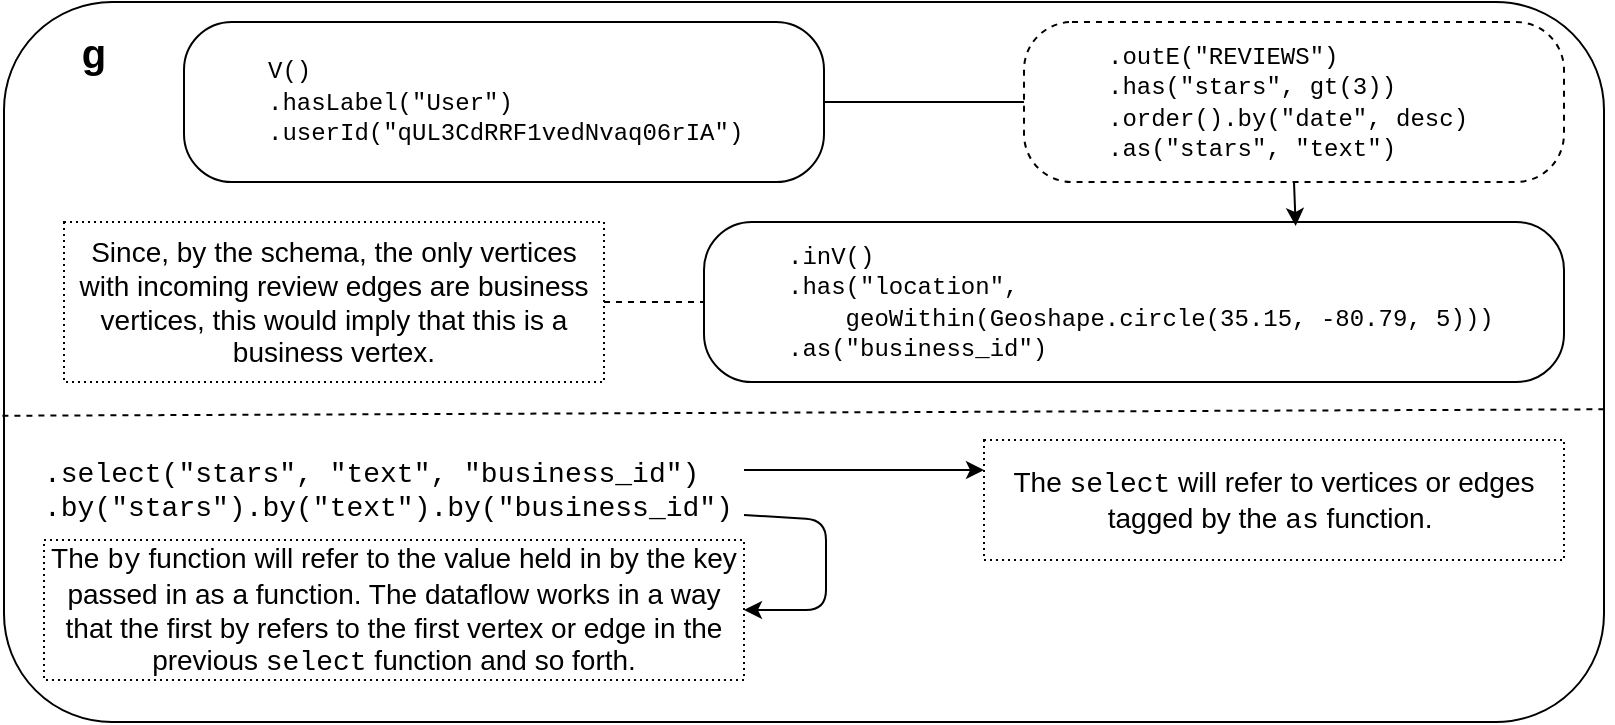<mxfile version="12.1.3" type="device" pages="1"><diagram id="TVATfaGwrNdyqCUZxijQ" name="Page-1"><mxGraphModel dx="1338" dy="711" grid="1" gridSize="10" guides="1" tooltips="1" connect="1" arrows="1" fold="1" page="1" pageScale="1" pageWidth="850" pageHeight="1100" math="0" shadow="0"><root><mxCell id="0"/><mxCell id="1" parent="0"/><mxCell id="QbcH2eh3tPn2jR_PJIRQ-1" value="" style="rounded=1;whiteSpace=wrap;html=1;" vertex="1" parent="1"><mxGeometry x="30" y="40" width="800" height="360" as="geometry"/></mxCell><mxCell id="QbcH2eh3tPn2jR_PJIRQ-2" value="&lt;blockquote style=&quot;margin: 0 0 0 40px ; border: none ; padding: 0px&quot;&gt;&lt;font face=&quot;Courier New&quot;&gt;V()&lt;br&gt;&lt;/font&gt;&lt;font face=&quot;Courier New&quot;&gt;.hasLabel(&quot;User&quot;)&lt;br&gt;&lt;/font&gt;&lt;font face=&quot;Courier New&quot;&gt;.userId(&quot;qUL3CdRRF1vedNvaq06rIA&quot;)&lt;/font&gt;&lt;/blockquote&gt;" style="rounded=1;whiteSpace=wrap;html=1;align=left;arcSize=30;perimeterSpacing=0;" vertex="1" parent="1"><mxGeometry x="120" y="50" width="320" height="80" as="geometry"/></mxCell><mxCell id="QbcH2eh3tPn2jR_PJIRQ-3" value="&lt;blockquote style=&quot;margin: 0 0 0 40px ; border: none ; padding: 0px&quot;&gt;&lt;font face=&quot;Courier New&quot;&gt;.outE(&quot;REVIEWS&quot;)&lt;/font&gt;&lt;/blockquote&gt;&lt;blockquote style=&quot;margin: 0 0 0 40px ; border: none ; padding: 0px&quot;&gt;&lt;font face=&quot;Courier New&quot;&gt;.has(&quot;stars&quot;, gt(3))&lt;/font&gt;&lt;/blockquote&gt;&lt;blockquote style=&quot;margin: 0 0 0 40px ; border: none ; padding: 0px&quot;&gt;&lt;font face=&quot;Courier New&quot;&gt;.order().by(&quot;date&quot;, desc)&lt;/font&gt;&lt;/blockquote&gt;&lt;blockquote style=&quot;margin: 0 0 0 40px ; border: none ; padding: 0px&quot;&gt;&lt;font face=&quot;Courier New&quot;&gt;.as(&quot;stars&quot;, &quot;text&quot;)&lt;/font&gt;&lt;/blockquote&gt;" style="rounded=1;whiteSpace=wrap;html=1;align=left;arcSize=30;perimeterSpacing=0;dashed=1;" vertex="1" parent="1"><mxGeometry x="540" y="50" width="270" height="80" as="geometry"/></mxCell><mxCell id="QbcH2eh3tPn2jR_PJIRQ-4" value="g" style="text;html=1;strokeColor=none;fillColor=none;align=center;verticalAlign=middle;whiteSpace=wrap;rounded=0;fontStyle=1;fontSize=20;" vertex="1" parent="1"><mxGeometry x="40" y="50" width="70" height="30" as="geometry"/></mxCell><mxCell id="QbcH2eh3tPn2jR_PJIRQ-11" value="&lt;blockquote style=&quot;margin: 0 0 0 40px ; border: none ; padding: 0px&quot;&gt;&lt;span style=&quot;white-space: nowrap&quot;&gt;&lt;font style=&quot;font-size: 12px&quot; face=&quot;Courier New&quot;&gt;.inV()&lt;/font&gt;&lt;/span&gt;&lt;/blockquote&gt;&lt;blockquote style=&quot;margin: 0 0 0 40px ; border: none ; padding: 0px&quot;&gt;&lt;span style=&quot;white-space: nowrap&quot;&gt;&lt;font style=&quot;font-size: 12px&quot; face=&quot;Courier New&quot;&gt;.has(&quot;location&quot;,&lt;/font&gt;&lt;/span&gt;&lt;/blockquote&gt;&lt;blockquote style=&quot;margin: 0 0 0 40px ; border: none ; padding: 0px&quot;&gt;&lt;span style=&quot;white-space: nowrap&quot;&gt;&lt;font style=&quot;font-size: 12px&quot; face=&quot;Courier New&quot;&gt;&amp;nbsp; &amp;nbsp; geoWithin(Geoshape.circle(35.15, -80.79, 5)))&lt;/font&gt;&lt;/span&gt;&lt;/blockquote&gt;&lt;blockquote style=&quot;margin: 0 0 0 40px ; border: none ; padding: 0px&quot;&gt;&lt;span style=&quot;white-space: nowrap&quot;&gt;&lt;font style=&quot;font-size: 12px&quot; face=&quot;Courier New&quot;&gt;.as(&quot;business_id&quot;)&lt;/font&gt;&lt;/span&gt;&lt;br&gt;&lt;/blockquote&gt;" style="rounded=1;whiteSpace=wrap;html=1;align=left;arcSize=30;perimeterSpacing=0;" vertex="1" parent="1"><mxGeometry x="380" y="150" width="430" height="80" as="geometry"/></mxCell><mxCell id="QbcH2eh3tPn2jR_PJIRQ-12" value="" style="endArrow=none;html=1;fontSize=20;entryX=1;entryY=0.5;entryDx=0;entryDy=0;exitX=0;exitY=0.5;exitDx=0;exitDy=0;" edge="1" parent="1" source="QbcH2eh3tPn2jR_PJIRQ-3" target="QbcH2eh3tPn2jR_PJIRQ-2"><mxGeometry width="50" height="50" relative="1" as="geometry"><mxPoint x="70" y="540" as="sourcePoint"/><mxPoint x="120" y="490" as="targetPoint"/></mxGeometry></mxCell><mxCell id="QbcH2eh3tPn2jR_PJIRQ-13" value="" style="endArrow=classic;html=1;fontSize=20;entryX=0.688;entryY=0.025;entryDx=0;entryDy=0;entryPerimeter=0;exitX=0.5;exitY=1;exitDx=0;exitDy=0;" edge="1" parent="1" source="QbcH2eh3tPn2jR_PJIRQ-3" target="QbcH2eh3tPn2jR_PJIRQ-11"><mxGeometry width="50" height="50" relative="1" as="geometry"><mxPoint x="70" y="540" as="sourcePoint"/><mxPoint x="120" y="490" as="targetPoint"/></mxGeometry></mxCell><mxCell id="QbcH2eh3tPn2jR_PJIRQ-14" value="" style="endArrow=none;dashed=1;html=1;fontSize=20;entryX=1.003;entryY=0.574;entryDx=0;entryDy=0;entryPerimeter=0;exitX=-0.001;exitY=0.583;exitDx=0;exitDy=0;exitPerimeter=0;" edge="1" parent="1"><mxGeometry width="50" height="50" relative="1" as="geometry"><mxPoint x="29.2" y="246.88" as="sourcePoint"/><mxPoint x="832.4" y="243.64" as="targetPoint"/></mxGeometry></mxCell><mxCell id="QbcH2eh3tPn2jR_PJIRQ-15" value="Since, by the schema, the only vertices with incoming review edges are business vertices, this would imply that this is a business vertex." style="text;html=1;strokeColor=#000000;fillColor=none;align=center;verticalAlign=middle;whiteSpace=wrap;rounded=0;fontSize=14;dashed=1;dashPattern=1 2;" vertex="1" parent="1"><mxGeometry x="60" y="150" width="270" height="80" as="geometry"/></mxCell><mxCell id="QbcH2eh3tPn2jR_PJIRQ-17" value=".select(&quot;stars&quot;, &quot;text&quot;, &quot;business_id&quot;)&lt;br&gt;.by(&quot;stars&quot;).by(&quot;text&quot;).by(&quot;business_id&quot;)" style="text;html=1;strokeColor=none;fillColor=none;align=left;verticalAlign=middle;whiteSpace=wrap;rounded=0;dashed=1;fontSize=14;fontFamily=Courier New;" vertex="1" parent="1"><mxGeometry x="48" y="259" width="352" height="50" as="geometry"/></mxCell><mxCell id="QbcH2eh3tPn2jR_PJIRQ-19" value="" style="endArrow=classic;html=1;fontFamily=Courier New;fontSize=14;entryX=0;entryY=0.25;entryDx=0;entryDy=0;" edge="1" parent="1" target="QbcH2eh3tPn2jR_PJIRQ-20"><mxGeometry width="50" height="50" relative="1" as="geometry"><mxPoint x="400" y="274" as="sourcePoint"/><mxPoint x="490" y="272" as="targetPoint"/><Array as="points"/></mxGeometry></mxCell><mxCell id="QbcH2eh3tPn2jR_PJIRQ-20" value="The &lt;font face=&quot;Courier New&quot;&gt;select&lt;/font&gt; will refer to vertices or edges tagged by the &lt;font face=&quot;Courier New&quot;&gt;as&lt;/font&gt; function.&amp;nbsp;" style="text;html=1;strokeColor=#000000;fillColor=none;align=center;verticalAlign=middle;whiteSpace=wrap;rounded=0;fontSize=14;dashed=1;dashPattern=1 2;" vertex="1" parent="1"><mxGeometry x="520" y="259" width="290" height="60" as="geometry"/></mxCell><mxCell id="QbcH2eh3tPn2jR_PJIRQ-21" value="" style="endArrow=classic;html=1;fontFamily=Courier New;fontSize=14;exitX=1;exitY=0.75;exitDx=0;exitDy=0;entryX=1;entryY=0.5;entryDx=0;entryDy=0;" edge="1" parent="1" source="QbcH2eh3tPn2jR_PJIRQ-17" target="QbcH2eh3tPn2jR_PJIRQ-23"><mxGeometry width="50" height="50" relative="1" as="geometry"><mxPoint x="30" y="469" as="sourcePoint"/><mxPoint x="571.942" y="459" as="targetPoint"/><Array as="points"><mxPoint x="441" y="299"/><mxPoint x="441" y="344"/></Array></mxGeometry></mxCell><mxCell id="QbcH2eh3tPn2jR_PJIRQ-23" value="The &lt;font face=&quot;Courier New&quot;&gt;by&lt;/font&gt; function will refer to the value held in by the key passed in as a function. The dataflow works in a way that the first by refers to the first vertex or edge in the previous &lt;font face=&quot;Courier New&quot;&gt;select&lt;/font&gt; function and so forth." style="text;html=1;strokeColor=#000000;fillColor=none;align=center;verticalAlign=middle;whiteSpace=wrap;rounded=0;fontSize=14;dashed=1;dashPattern=1 2;" vertex="1" parent="1"><mxGeometry x="50" y="309" width="350" height="70" as="geometry"/></mxCell><mxCell id="QbcH2eh3tPn2jR_PJIRQ-24" value="" style="endArrow=none;dashed=1;html=1;fontFamily=Courier New;fontSize=14;entryX=0;entryY=0.5;entryDx=0;entryDy=0;exitX=1;exitY=0.5;exitDx=0;exitDy=0;" edge="1" parent="1" source="QbcH2eh3tPn2jR_PJIRQ-15" target="QbcH2eh3tPn2jR_PJIRQ-11"><mxGeometry width="50" height="50" relative="1" as="geometry"><mxPoint x="30" y="460" as="sourcePoint"/><mxPoint x="80" y="410" as="targetPoint"/></mxGeometry></mxCell></root></mxGraphModel></diagram></mxfile>